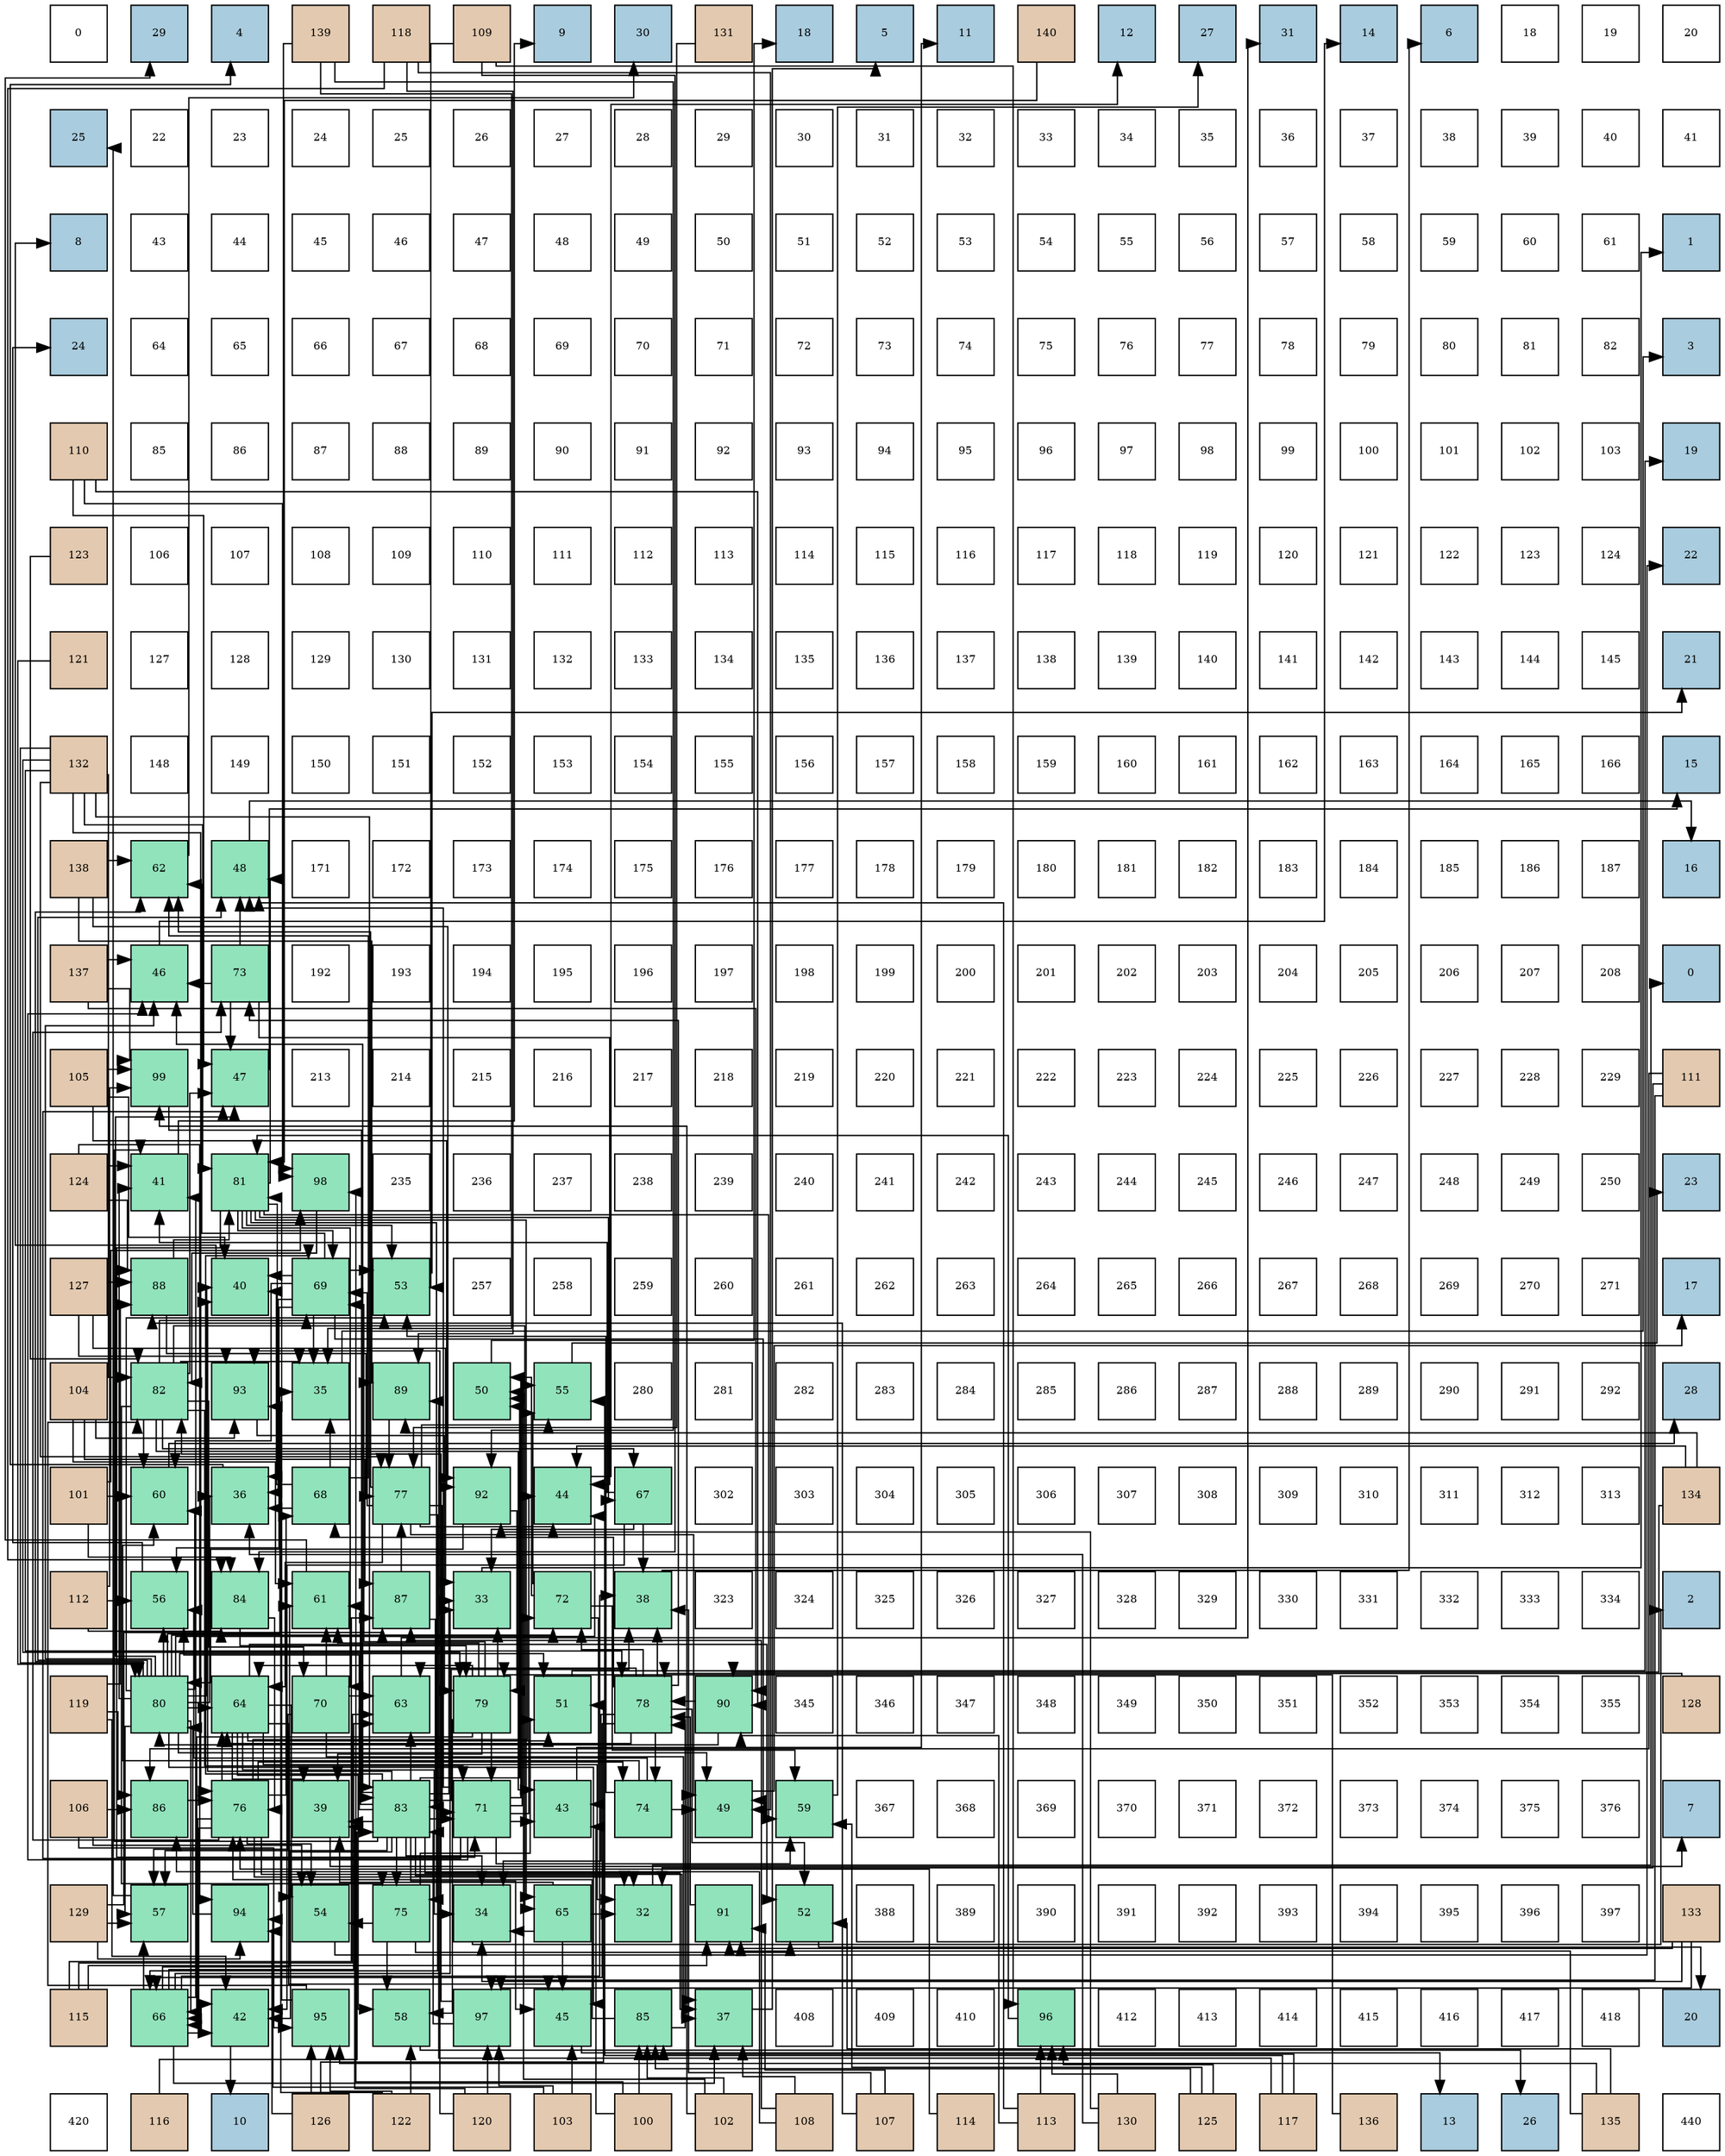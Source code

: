 digraph layout{
 rankdir=TB;
 splines=ortho;
 node [style=filled shape=square fixedsize=true width=0.6];
0[label="0", fontsize=8, fillcolor="#ffffff"];
1[label="29", fontsize=8, fillcolor="#a9ccde"];
2[label="4", fontsize=8, fillcolor="#a9ccde"];
3[label="139", fontsize=8, fillcolor="#e3c9af"];
4[label="118", fontsize=8, fillcolor="#e3c9af"];
5[label="109", fontsize=8, fillcolor="#e3c9af"];
6[label="9", fontsize=8, fillcolor="#a9ccde"];
7[label="30", fontsize=8, fillcolor="#a9ccde"];
8[label="131", fontsize=8, fillcolor="#e3c9af"];
9[label="18", fontsize=8, fillcolor="#a9ccde"];
10[label="5", fontsize=8, fillcolor="#a9ccde"];
11[label="11", fontsize=8, fillcolor="#a9ccde"];
12[label="140", fontsize=8, fillcolor="#e3c9af"];
13[label="12", fontsize=8, fillcolor="#a9ccde"];
14[label="27", fontsize=8, fillcolor="#a9ccde"];
15[label="31", fontsize=8, fillcolor="#a9ccde"];
16[label="14", fontsize=8, fillcolor="#a9ccde"];
17[label="6", fontsize=8, fillcolor="#a9ccde"];
18[label="18", fontsize=8, fillcolor="#ffffff"];
19[label="19", fontsize=8, fillcolor="#ffffff"];
20[label="20", fontsize=8, fillcolor="#ffffff"];
21[label="25", fontsize=8, fillcolor="#a9ccde"];
22[label="22", fontsize=8, fillcolor="#ffffff"];
23[label="23", fontsize=8, fillcolor="#ffffff"];
24[label="24", fontsize=8, fillcolor="#ffffff"];
25[label="25", fontsize=8, fillcolor="#ffffff"];
26[label="26", fontsize=8, fillcolor="#ffffff"];
27[label="27", fontsize=8, fillcolor="#ffffff"];
28[label="28", fontsize=8, fillcolor="#ffffff"];
29[label="29", fontsize=8, fillcolor="#ffffff"];
30[label="30", fontsize=8, fillcolor="#ffffff"];
31[label="31", fontsize=8, fillcolor="#ffffff"];
32[label="32", fontsize=8, fillcolor="#ffffff"];
33[label="33", fontsize=8, fillcolor="#ffffff"];
34[label="34", fontsize=8, fillcolor="#ffffff"];
35[label="35", fontsize=8, fillcolor="#ffffff"];
36[label="36", fontsize=8, fillcolor="#ffffff"];
37[label="37", fontsize=8, fillcolor="#ffffff"];
38[label="38", fontsize=8, fillcolor="#ffffff"];
39[label="39", fontsize=8, fillcolor="#ffffff"];
40[label="40", fontsize=8, fillcolor="#ffffff"];
41[label="41", fontsize=8, fillcolor="#ffffff"];
42[label="8", fontsize=8, fillcolor="#a9ccde"];
43[label="43", fontsize=8, fillcolor="#ffffff"];
44[label="44", fontsize=8, fillcolor="#ffffff"];
45[label="45", fontsize=8, fillcolor="#ffffff"];
46[label="46", fontsize=8, fillcolor="#ffffff"];
47[label="47", fontsize=8, fillcolor="#ffffff"];
48[label="48", fontsize=8, fillcolor="#ffffff"];
49[label="49", fontsize=8, fillcolor="#ffffff"];
50[label="50", fontsize=8, fillcolor="#ffffff"];
51[label="51", fontsize=8, fillcolor="#ffffff"];
52[label="52", fontsize=8, fillcolor="#ffffff"];
53[label="53", fontsize=8, fillcolor="#ffffff"];
54[label="54", fontsize=8, fillcolor="#ffffff"];
55[label="55", fontsize=8, fillcolor="#ffffff"];
56[label="56", fontsize=8, fillcolor="#ffffff"];
57[label="57", fontsize=8, fillcolor="#ffffff"];
58[label="58", fontsize=8, fillcolor="#ffffff"];
59[label="59", fontsize=8, fillcolor="#ffffff"];
60[label="60", fontsize=8, fillcolor="#ffffff"];
61[label="61", fontsize=8, fillcolor="#ffffff"];
62[label="1", fontsize=8, fillcolor="#a9ccde"];
63[label="24", fontsize=8, fillcolor="#a9ccde"];
64[label="64", fontsize=8, fillcolor="#ffffff"];
65[label="65", fontsize=8, fillcolor="#ffffff"];
66[label="66", fontsize=8, fillcolor="#ffffff"];
67[label="67", fontsize=8, fillcolor="#ffffff"];
68[label="68", fontsize=8, fillcolor="#ffffff"];
69[label="69", fontsize=8, fillcolor="#ffffff"];
70[label="70", fontsize=8, fillcolor="#ffffff"];
71[label="71", fontsize=8, fillcolor="#ffffff"];
72[label="72", fontsize=8, fillcolor="#ffffff"];
73[label="73", fontsize=8, fillcolor="#ffffff"];
74[label="74", fontsize=8, fillcolor="#ffffff"];
75[label="75", fontsize=8, fillcolor="#ffffff"];
76[label="76", fontsize=8, fillcolor="#ffffff"];
77[label="77", fontsize=8, fillcolor="#ffffff"];
78[label="78", fontsize=8, fillcolor="#ffffff"];
79[label="79", fontsize=8, fillcolor="#ffffff"];
80[label="80", fontsize=8, fillcolor="#ffffff"];
81[label="81", fontsize=8, fillcolor="#ffffff"];
82[label="82", fontsize=8, fillcolor="#ffffff"];
83[label="3", fontsize=8, fillcolor="#a9ccde"];
84[label="110", fontsize=8, fillcolor="#e3c9af"];
85[label="85", fontsize=8, fillcolor="#ffffff"];
86[label="86", fontsize=8, fillcolor="#ffffff"];
87[label="87", fontsize=8, fillcolor="#ffffff"];
88[label="88", fontsize=8, fillcolor="#ffffff"];
89[label="89", fontsize=8, fillcolor="#ffffff"];
90[label="90", fontsize=8, fillcolor="#ffffff"];
91[label="91", fontsize=8, fillcolor="#ffffff"];
92[label="92", fontsize=8, fillcolor="#ffffff"];
93[label="93", fontsize=8, fillcolor="#ffffff"];
94[label="94", fontsize=8, fillcolor="#ffffff"];
95[label="95", fontsize=8, fillcolor="#ffffff"];
96[label="96", fontsize=8, fillcolor="#ffffff"];
97[label="97", fontsize=8, fillcolor="#ffffff"];
98[label="98", fontsize=8, fillcolor="#ffffff"];
99[label="99", fontsize=8, fillcolor="#ffffff"];
100[label="100", fontsize=8, fillcolor="#ffffff"];
101[label="101", fontsize=8, fillcolor="#ffffff"];
102[label="102", fontsize=8, fillcolor="#ffffff"];
103[label="103", fontsize=8, fillcolor="#ffffff"];
104[label="19", fontsize=8, fillcolor="#a9ccde"];
105[label="123", fontsize=8, fillcolor="#e3c9af"];
106[label="106", fontsize=8, fillcolor="#ffffff"];
107[label="107", fontsize=8, fillcolor="#ffffff"];
108[label="108", fontsize=8, fillcolor="#ffffff"];
109[label="109", fontsize=8, fillcolor="#ffffff"];
110[label="110", fontsize=8, fillcolor="#ffffff"];
111[label="111", fontsize=8, fillcolor="#ffffff"];
112[label="112", fontsize=8, fillcolor="#ffffff"];
113[label="113", fontsize=8, fillcolor="#ffffff"];
114[label="114", fontsize=8, fillcolor="#ffffff"];
115[label="115", fontsize=8, fillcolor="#ffffff"];
116[label="116", fontsize=8, fillcolor="#ffffff"];
117[label="117", fontsize=8, fillcolor="#ffffff"];
118[label="118", fontsize=8, fillcolor="#ffffff"];
119[label="119", fontsize=8, fillcolor="#ffffff"];
120[label="120", fontsize=8, fillcolor="#ffffff"];
121[label="121", fontsize=8, fillcolor="#ffffff"];
122[label="122", fontsize=8, fillcolor="#ffffff"];
123[label="123", fontsize=8, fillcolor="#ffffff"];
124[label="124", fontsize=8, fillcolor="#ffffff"];
125[label="22", fontsize=8, fillcolor="#a9ccde"];
126[label="121", fontsize=8, fillcolor="#e3c9af"];
127[label="127", fontsize=8, fillcolor="#ffffff"];
128[label="128", fontsize=8, fillcolor="#ffffff"];
129[label="129", fontsize=8, fillcolor="#ffffff"];
130[label="130", fontsize=8, fillcolor="#ffffff"];
131[label="131", fontsize=8, fillcolor="#ffffff"];
132[label="132", fontsize=8, fillcolor="#ffffff"];
133[label="133", fontsize=8, fillcolor="#ffffff"];
134[label="134", fontsize=8, fillcolor="#ffffff"];
135[label="135", fontsize=8, fillcolor="#ffffff"];
136[label="136", fontsize=8, fillcolor="#ffffff"];
137[label="137", fontsize=8, fillcolor="#ffffff"];
138[label="138", fontsize=8, fillcolor="#ffffff"];
139[label="139", fontsize=8, fillcolor="#ffffff"];
140[label="140", fontsize=8, fillcolor="#ffffff"];
141[label="141", fontsize=8, fillcolor="#ffffff"];
142[label="142", fontsize=8, fillcolor="#ffffff"];
143[label="143", fontsize=8, fillcolor="#ffffff"];
144[label="144", fontsize=8, fillcolor="#ffffff"];
145[label="145", fontsize=8, fillcolor="#ffffff"];
146[label="21", fontsize=8, fillcolor="#a9ccde"];
147[label="132", fontsize=8, fillcolor="#e3c9af"];
148[label="148", fontsize=8, fillcolor="#ffffff"];
149[label="149", fontsize=8, fillcolor="#ffffff"];
150[label="150", fontsize=8, fillcolor="#ffffff"];
151[label="151", fontsize=8, fillcolor="#ffffff"];
152[label="152", fontsize=8, fillcolor="#ffffff"];
153[label="153", fontsize=8, fillcolor="#ffffff"];
154[label="154", fontsize=8, fillcolor="#ffffff"];
155[label="155", fontsize=8, fillcolor="#ffffff"];
156[label="156", fontsize=8, fillcolor="#ffffff"];
157[label="157", fontsize=8, fillcolor="#ffffff"];
158[label="158", fontsize=8, fillcolor="#ffffff"];
159[label="159", fontsize=8, fillcolor="#ffffff"];
160[label="160", fontsize=8, fillcolor="#ffffff"];
161[label="161", fontsize=8, fillcolor="#ffffff"];
162[label="162", fontsize=8, fillcolor="#ffffff"];
163[label="163", fontsize=8, fillcolor="#ffffff"];
164[label="164", fontsize=8, fillcolor="#ffffff"];
165[label="165", fontsize=8, fillcolor="#ffffff"];
166[label="166", fontsize=8, fillcolor="#ffffff"];
167[label="15", fontsize=8, fillcolor="#a9ccde"];
168[label="138", fontsize=8, fillcolor="#e3c9af"];
169[label="62", fontsize=8, fillcolor="#91e3bb"];
170[label="48", fontsize=8, fillcolor="#91e3bb"];
171[label="171", fontsize=8, fillcolor="#ffffff"];
172[label="172", fontsize=8, fillcolor="#ffffff"];
173[label="173", fontsize=8, fillcolor="#ffffff"];
174[label="174", fontsize=8, fillcolor="#ffffff"];
175[label="175", fontsize=8, fillcolor="#ffffff"];
176[label="176", fontsize=8, fillcolor="#ffffff"];
177[label="177", fontsize=8, fillcolor="#ffffff"];
178[label="178", fontsize=8, fillcolor="#ffffff"];
179[label="179", fontsize=8, fillcolor="#ffffff"];
180[label="180", fontsize=8, fillcolor="#ffffff"];
181[label="181", fontsize=8, fillcolor="#ffffff"];
182[label="182", fontsize=8, fillcolor="#ffffff"];
183[label="183", fontsize=8, fillcolor="#ffffff"];
184[label="184", fontsize=8, fillcolor="#ffffff"];
185[label="185", fontsize=8, fillcolor="#ffffff"];
186[label="186", fontsize=8, fillcolor="#ffffff"];
187[label="187", fontsize=8, fillcolor="#ffffff"];
188[label="16", fontsize=8, fillcolor="#a9ccde"];
189[label="137", fontsize=8, fillcolor="#e3c9af"];
190[label="46", fontsize=8, fillcolor="#91e3bb"];
191[label="73", fontsize=8, fillcolor="#91e3bb"];
192[label="192", fontsize=8, fillcolor="#ffffff"];
193[label="193", fontsize=8, fillcolor="#ffffff"];
194[label="194", fontsize=8, fillcolor="#ffffff"];
195[label="195", fontsize=8, fillcolor="#ffffff"];
196[label="196", fontsize=8, fillcolor="#ffffff"];
197[label="197", fontsize=8, fillcolor="#ffffff"];
198[label="198", fontsize=8, fillcolor="#ffffff"];
199[label="199", fontsize=8, fillcolor="#ffffff"];
200[label="200", fontsize=8, fillcolor="#ffffff"];
201[label="201", fontsize=8, fillcolor="#ffffff"];
202[label="202", fontsize=8, fillcolor="#ffffff"];
203[label="203", fontsize=8, fillcolor="#ffffff"];
204[label="204", fontsize=8, fillcolor="#ffffff"];
205[label="205", fontsize=8, fillcolor="#ffffff"];
206[label="206", fontsize=8, fillcolor="#ffffff"];
207[label="207", fontsize=8, fillcolor="#ffffff"];
208[label="208", fontsize=8, fillcolor="#ffffff"];
209[label="0", fontsize=8, fillcolor="#a9ccde"];
210[label="105", fontsize=8, fillcolor="#e3c9af"];
211[label="99", fontsize=8, fillcolor="#91e3bb"];
212[label="47", fontsize=8, fillcolor="#91e3bb"];
213[label="213", fontsize=8, fillcolor="#ffffff"];
214[label="214", fontsize=8, fillcolor="#ffffff"];
215[label="215", fontsize=8, fillcolor="#ffffff"];
216[label="216", fontsize=8, fillcolor="#ffffff"];
217[label="217", fontsize=8, fillcolor="#ffffff"];
218[label="218", fontsize=8, fillcolor="#ffffff"];
219[label="219", fontsize=8, fillcolor="#ffffff"];
220[label="220", fontsize=8, fillcolor="#ffffff"];
221[label="221", fontsize=8, fillcolor="#ffffff"];
222[label="222", fontsize=8, fillcolor="#ffffff"];
223[label="223", fontsize=8, fillcolor="#ffffff"];
224[label="224", fontsize=8, fillcolor="#ffffff"];
225[label="225", fontsize=8, fillcolor="#ffffff"];
226[label="226", fontsize=8, fillcolor="#ffffff"];
227[label="227", fontsize=8, fillcolor="#ffffff"];
228[label="228", fontsize=8, fillcolor="#ffffff"];
229[label="229", fontsize=8, fillcolor="#ffffff"];
230[label="111", fontsize=8, fillcolor="#e3c9af"];
231[label="124", fontsize=8, fillcolor="#e3c9af"];
232[label="41", fontsize=8, fillcolor="#91e3bb"];
233[label="81", fontsize=8, fillcolor="#91e3bb"];
234[label="98", fontsize=8, fillcolor="#91e3bb"];
235[label="235", fontsize=8, fillcolor="#ffffff"];
236[label="236", fontsize=8, fillcolor="#ffffff"];
237[label="237", fontsize=8, fillcolor="#ffffff"];
238[label="238", fontsize=8, fillcolor="#ffffff"];
239[label="239", fontsize=8, fillcolor="#ffffff"];
240[label="240", fontsize=8, fillcolor="#ffffff"];
241[label="241", fontsize=8, fillcolor="#ffffff"];
242[label="242", fontsize=8, fillcolor="#ffffff"];
243[label="243", fontsize=8, fillcolor="#ffffff"];
244[label="244", fontsize=8, fillcolor="#ffffff"];
245[label="245", fontsize=8, fillcolor="#ffffff"];
246[label="246", fontsize=8, fillcolor="#ffffff"];
247[label="247", fontsize=8, fillcolor="#ffffff"];
248[label="248", fontsize=8, fillcolor="#ffffff"];
249[label="249", fontsize=8, fillcolor="#ffffff"];
250[label="250", fontsize=8, fillcolor="#ffffff"];
251[label="23", fontsize=8, fillcolor="#a9ccde"];
252[label="127", fontsize=8, fillcolor="#e3c9af"];
253[label="88", fontsize=8, fillcolor="#91e3bb"];
254[label="40", fontsize=8, fillcolor="#91e3bb"];
255[label="69", fontsize=8, fillcolor="#91e3bb"];
256[label="53", fontsize=8, fillcolor="#91e3bb"];
257[label="257", fontsize=8, fillcolor="#ffffff"];
258[label="258", fontsize=8, fillcolor="#ffffff"];
259[label="259", fontsize=8, fillcolor="#ffffff"];
260[label="260", fontsize=8, fillcolor="#ffffff"];
261[label="261", fontsize=8, fillcolor="#ffffff"];
262[label="262", fontsize=8, fillcolor="#ffffff"];
263[label="263", fontsize=8, fillcolor="#ffffff"];
264[label="264", fontsize=8, fillcolor="#ffffff"];
265[label="265", fontsize=8, fillcolor="#ffffff"];
266[label="266", fontsize=8, fillcolor="#ffffff"];
267[label="267", fontsize=8, fillcolor="#ffffff"];
268[label="268", fontsize=8, fillcolor="#ffffff"];
269[label="269", fontsize=8, fillcolor="#ffffff"];
270[label="270", fontsize=8, fillcolor="#ffffff"];
271[label="271", fontsize=8, fillcolor="#ffffff"];
272[label="17", fontsize=8, fillcolor="#a9ccde"];
273[label="104", fontsize=8, fillcolor="#e3c9af"];
274[label="82", fontsize=8, fillcolor="#91e3bb"];
275[label="93", fontsize=8, fillcolor="#91e3bb"];
276[label="35", fontsize=8, fillcolor="#91e3bb"];
277[label="89", fontsize=8, fillcolor="#91e3bb"];
278[label="50", fontsize=8, fillcolor="#91e3bb"];
279[label="55", fontsize=8, fillcolor="#91e3bb"];
280[label="280", fontsize=8, fillcolor="#ffffff"];
281[label="281", fontsize=8, fillcolor="#ffffff"];
282[label="282", fontsize=8, fillcolor="#ffffff"];
283[label="283", fontsize=8, fillcolor="#ffffff"];
284[label="284", fontsize=8, fillcolor="#ffffff"];
285[label="285", fontsize=8, fillcolor="#ffffff"];
286[label="286", fontsize=8, fillcolor="#ffffff"];
287[label="287", fontsize=8, fillcolor="#ffffff"];
288[label="288", fontsize=8, fillcolor="#ffffff"];
289[label="289", fontsize=8, fillcolor="#ffffff"];
290[label="290", fontsize=8, fillcolor="#ffffff"];
291[label="291", fontsize=8, fillcolor="#ffffff"];
292[label="292", fontsize=8, fillcolor="#ffffff"];
293[label="28", fontsize=8, fillcolor="#a9ccde"];
294[label="101", fontsize=8, fillcolor="#e3c9af"];
295[label="60", fontsize=8, fillcolor="#91e3bb"];
296[label="36", fontsize=8, fillcolor="#91e3bb"];
297[label="68", fontsize=8, fillcolor="#91e3bb"];
298[label="77", fontsize=8, fillcolor="#91e3bb"];
299[label="92", fontsize=8, fillcolor="#91e3bb"];
300[label="44", fontsize=8, fillcolor="#91e3bb"];
301[label="67", fontsize=8, fillcolor="#91e3bb"];
302[label="302", fontsize=8, fillcolor="#ffffff"];
303[label="303", fontsize=8, fillcolor="#ffffff"];
304[label="304", fontsize=8, fillcolor="#ffffff"];
305[label="305", fontsize=8, fillcolor="#ffffff"];
306[label="306", fontsize=8, fillcolor="#ffffff"];
307[label="307", fontsize=8, fillcolor="#ffffff"];
308[label="308", fontsize=8, fillcolor="#ffffff"];
309[label="309", fontsize=8, fillcolor="#ffffff"];
310[label="310", fontsize=8, fillcolor="#ffffff"];
311[label="311", fontsize=8, fillcolor="#ffffff"];
312[label="312", fontsize=8, fillcolor="#ffffff"];
313[label="313", fontsize=8, fillcolor="#ffffff"];
314[label="134", fontsize=8, fillcolor="#e3c9af"];
315[label="112", fontsize=8, fillcolor="#e3c9af"];
316[label="56", fontsize=8, fillcolor="#91e3bb"];
317[label="84", fontsize=8, fillcolor="#91e3bb"];
318[label="61", fontsize=8, fillcolor="#91e3bb"];
319[label="87", fontsize=8, fillcolor="#91e3bb"];
320[label="33", fontsize=8, fillcolor="#91e3bb"];
321[label="72", fontsize=8, fillcolor="#91e3bb"];
322[label="38", fontsize=8, fillcolor="#91e3bb"];
323[label="323", fontsize=8, fillcolor="#ffffff"];
324[label="324", fontsize=8, fillcolor="#ffffff"];
325[label="325", fontsize=8, fillcolor="#ffffff"];
326[label="326", fontsize=8, fillcolor="#ffffff"];
327[label="327", fontsize=8, fillcolor="#ffffff"];
328[label="328", fontsize=8, fillcolor="#ffffff"];
329[label="329", fontsize=8, fillcolor="#ffffff"];
330[label="330", fontsize=8, fillcolor="#ffffff"];
331[label="331", fontsize=8, fillcolor="#ffffff"];
332[label="332", fontsize=8, fillcolor="#ffffff"];
333[label="333", fontsize=8, fillcolor="#ffffff"];
334[label="334", fontsize=8, fillcolor="#ffffff"];
335[label="2", fontsize=8, fillcolor="#a9ccde"];
336[label="119", fontsize=8, fillcolor="#e3c9af"];
337[label="80", fontsize=8, fillcolor="#91e3bb"];
338[label="64", fontsize=8, fillcolor="#91e3bb"];
339[label="70", fontsize=8, fillcolor="#91e3bb"];
340[label="63", fontsize=8, fillcolor="#91e3bb"];
341[label="79", fontsize=8, fillcolor="#91e3bb"];
342[label="51", fontsize=8, fillcolor="#91e3bb"];
343[label="78", fontsize=8, fillcolor="#91e3bb"];
344[label="90", fontsize=8, fillcolor="#91e3bb"];
345[label="345", fontsize=8, fillcolor="#ffffff"];
346[label="346", fontsize=8, fillcolor="#ffffff"];
347[label="347", fontsize=8, fillcolor="#ffffff"];
348[label="348", fontsize=8, fillcolor="#ffffff"];
349[label="349", fontsize=8, fillcolor="#ffffff"];
350[label="350", fontsize=8, fillcolor="#ffffff"];
351[label="351", fontsize=8, fillcolor="#ffffff"];
352[label="352", fontsize=8, fillcolor="#ffffff"];
353[label="353", fontsize=8, fillcolor="#ffffff"];
354[label="354", fontsize=8, fillcolor="#ffffff"];
355[label="355", fontsize=8, fillcolor="#ffffff"];
356[label="128", fontsize=8, fillcolor="#e3c9af"];
357[label="106", fontsize=8, fillcolor="#e3c9af"];
358[label="86", fontsize=8, fillcolor="#91e3bb"];
359[label="76", fontsize=8, fillcolor="#91e3bb"];
360[label="39", fontsize=8, fillcolor="#91e3bb"];
361[label="83", fontsize=8, fillcolor="#91e3bb"];
362[label="71", fontsize=8, fillcolor="#91e3bb"];
363[label="43", fontsize=8, fillcolor="#91e3bb"];
364[label="74", fontsize=8, fillcolor="#91e3bb"];
365[label="49", fontsize=8, fillcolor="#91e3bb"];
366[label="59", fontsize=8, fillcolor="#91e3bb"];
367[label="367", fontsize=8, fillcolor="#ffffff"];
368[label="368", fontsize=8, fillcolor="#ffffff"];
369[label="369", fontsize=8, fillcolor="#ffffff"];
370[label="370", fontsize=8, fillcolor="#ffffff"];
371[label="371", fontsize=8, fillcolor="#ffffff"];
372[label="372", fontsize=8, fillcolor="#ffffff"];
373[label="373", fontsize=8, fillcolor="#ffffff"];
374[label="374", fontsize=8, fillcolor="#ffffff"];
375[label="375", fontsize=8, fillcolor="#ffffff"];
376[label="376", fontsize=8, fillcolor="#ffffff"];
377[label="7", fontsize=8, fillcolor="#a9ccde"];
378[label="129", fontsize=8, fillcolor="#e3c9af"];
379[label="57", fontsize=8, fillcolor="#91e3bb"];
380[label="94", fontsize=8, fillcolor="#91e3bb"];
381[label="54", fontsize=8, fillcolor="#91e3bb"];
382[label="75", fontsize=8, fillcolor="#91e3bb"];
383[label="34", fontsize=8, fillcolor="#91e3bb"];
384[label="65", fontsize=8, fillcolor="#91e3bb"];
385[label="32", fontsize=8, fillcolor="#91e3bb"];
386[label="91", fontsize=8, fillcolor="#91e3bb"];
387[label="52", fontsize=8, fillcolor="#91e3bb"];
388[label="388", fontsize=8, fillcolor="#ffffff"];
389[label="389", fontsize=8, fillcolor="#ffffff"];
390[label="390", fontsize=8, fillcolor="#ffffff"];
391[label="391", fontsize=8, fillcolor="#ffffff"];
392[label="392", fontsize=8, fillcolor="#ffffff"];
393[label="393", fontsize=8, fillcolor="#ffffff"];
394[label="394", fontsize=8, fillcolor="#ffffff"];
395[label="395", fontsize=8, fillcolor="#ffffff"];
396[label="396", fontsize=8, fillcolor="#ffffff"];
397[label="397", fontsize=8, fillcolor="#ffffff"];
398[label="133", fontsize=8, fillcolor="#e3c9af"];
399[label="115", fontsize=8, fillcolor="#e3c9af"];
400[label="66", fontsize=8, fillcolor="#91e3bb"];
401[label="42", fontsize=8, fillcolor="#91e3bb"];
402[label="95", fontsize=8, fillcolor="#91e3bb"];
403[label="58", fontsize=8, fillcolor="#91e3bb"];
404[label="97", fontsize=8, fillcolor="#91e3bb"];
405[label="45", fontsize=8, fillcolor="#91e3bb"];
406[label="85", fontsize=8, fillcolor="#91e3bb"];
407[label="37", fontsize=8, fillcolor="#91e3bb"];
408[label="408", fontsize=8, fillcolor="#ffffff"];
409[label="409", fontsize=8, fillcolor="#ffffff"];
410[label="410", fontsize=8, fillcolor="#ffffff"];
411[label="96", fontsize=8, fillcolor="#91e3bb"];
412[label="412", fontsize=8, fillcolor="#ffffff"];
413[label="413", fontsize=8, fillcolor="#ffffff"];
414[label="414", fontsize=8, fillcolor="#ffffff"];
415[label="415", fontsize=8, fillcolor="#ffffff"];
416[label="416", fontsize=8, fillcolor="#ffffff"];
417[label="417", fontsize=8, fillcolor="#ffffff"];
418[label="418", fontsize=8, fillcolor="#ffffff"];
419[label="20", fontsize=8, fillcolor="#a9ccde"];
420[label="420", fontsize=8, fillcolor="#ffffff"];
421[label="116", fontsize=8, fillcolor="#e3c9af"];
422[label="10", fontsize=8, fillcolor="#a9ccde"];
423[label="126", fontsize=8, fillcolor="#e3c9af"];
424[label="122", fontsize=8, fillcolor="#e3c9af"];
425[label="120", fontsize=8, fillcolor="#e3c9af"];
426[label="103", fontsize=8, fillcolor="#e3c9af"];
427[label="100", fontsize=8, fillcolor="#e3c9af"];
428[label="102", fontsize=8, fillcolor="#e3c9af"];
429[label="108", fontsize=8, fillcolor="#e3c9af"];
430[label="107", fontsize=8, fillcolor="#e3c9af"];
431[label="114", fontsize=8, fillcolor="#e3c9af"];
432[label="113", fontsize=8, fillcolor="#e3c9af"];
433[label="130", fontsize=8, fillcolor="#e3c9af"];
434[label="125", fontsize=8, fillcolor="#e3c9af"];
435[label="117", fontsize=8, fillcolor="#e3c9af"];
436[label="136", fontsize=8, fillcolor="#e3c9af"];
437[label="13", fontsize=8, fillcolor="#a9ccde"];
438[label="26", fontsize=8, fillcolor="#a9ccde"];
439[label="135", fontsize=8, fillcolor="#e3c9af"];
440[label="440", fontsize=8, fillcolor="#ffffff"];
edge [constraint=false, style=vis];385 -> 209;
320 -> 62;
383 -> 335;
276 -> 83;
296 -> 2;
407 -> 10;
322 -> 17;
360 -> 377;
254 -> 42;
232 -> 6;
401 -> 422;
363 -> 11;
300 -> 13;
405 -> 437;
190 -> 16;
212 -> 167;
170 -> 188;
365 -> 272;
278 -> 9;
342 -> 104;
387 -> 419;
256 -> 146;
381 -> 125;
279 -> 251;
316 -> 63;
379 -> 21;
403 -> 438;
366 -> 14;
295 -> 293;
318 -> 1;
169 -> 7;
340 -> 15;
338 -> 385;
338 -> 383;
338 -> 360;
338 -> 405;
338 -> 342;
338 -> 387;
338 -> 381;
338 -> 403;
384 -> 385;
384 -> 383;
384 -> 360;
384 -> 405;
400 -> 320;
400 -> 407;
400 -> 322;
400 -> 232;
400 -> 401;
400 -> 379;
400 -> 318;
400 -> 340;
301 -> 320;
301 -> 322;
301 -> 232;
301 -> 401;
297 -> 276;
297 -> 296;
297 -> 254;
297 -> 169;
255 -> 276;
255 -> 296;
255 -> 254;
255 -> 365;
255 -> 256;
255 -> 316;
255 -> 295;
255 -> 169;
339 -> 407;
339 -> 379;
339 -> 318;
339 -> 340;
362 -> 363;
362 -> 300;
362 -> 190;
362 -> 212;
362 -> 170;
362 -> 278;
362 -> 279;
362 -> 366;
321 -> 363;
321 -> 278;
321 -> 279;
321 -> 366;
191 -> 300;
191 -> 190;
191 -> 212;
191 -> 170;
364 -> 365;
364 -> 256;
364 -> 316;
364 -> 295;
382 -> 342;
382 -> 387;
382 -> 381;
382 -> 403;
359 -> 385;
359 -> 407;
359 -> 401;
359 -> 381;
359 -> 338;
359 -> 400;
359 -> 297;
359 -> 321;
359 -> 191;
359 -> 364;
298 -> 300;
298 -> 365;
298 -> 279;
298 -> 169;
298 -> 338;
298 -> 400;
298 -> 255;
298 -> 362;
343 -> 383;
343 -> 322;
343 -> 387;
343 -> 340;
343 -> 338;
343 -> 400;
343 -> 297;
343 -> 321;
343 -> 191;
343 -> 364;
341 -> 320;
341 -> 360;
341 -> 403;
341 -> 318;
341 -> 338;
341 -> 400;
341 -> 255;
341 -> 362;
337 -> 276;
337 -> 296;
337 -> 254;
337 -> 232;
337 -> 300;
337 -> 405;
337 -> 190;
337 -> 212;
337 -> 170;
337 -> 365;
337 -> 342;
337 -> 256;
337 -> 316;
337 -> 379;
337 -> 295;
337 -> 169;
337 -> 338;
337 -> 400;
337 -> 321;
233 -> 296;
233 -> 170;
233 -> 256;
233 -> 366;
233 -> 384;
233 -> 301;
233 -> 255;
233 -> 339;
233 -> 362;
233 -> 382;
274 -> 276;
274 -> 363;
274 -> 212;
274 -> 295;
274 -> 384;
274 -> 301;
274 -> 255;
274 -> 339;
274 -> 362;
274 -> 382;
361 -> 385;
361 -> 320;
361 -> 383;
361 -> 407;
361 -> 322;
361 -> 360;
361 -> 254;
361 -> 232;
361 -> 401;
361 -> 405;
361 -> 190;
361 -> 278;
361 -> 316;
361 -> 379;
361 -> 318;
361 -> 340;
361 -> 255;
361 -> 362;
361 -> 382;
317 -> 359;
317 -> 341;
406 -> 359;
406 -> 343;
358 -> 359;
319 -> 298;
319 -> 361;
253 -> 298;
253 -> 233;
277 -> 298;
344 -> 343;
344 -> 337;
386 -> 343;
299 -> 341;
299 -> 337;
275 -> 341;
380 -> 337;
402 -> 233;
402 -> 274;
411 -> 233;
404 -> 274;
404 -> 361;
234 -> 274;
211 -> 361;
427 -> 363;
427 -> 406;
427 -> 234;
294 -> 295;
294 -> 317;
294 -> 234;
428 -> 278;
428 -> 406;
428 -> 211;
426 -> 405;
426 -> 380;
426 -> 404;
273 -> 318;
273 -> 319;
273 -> 275;
210 -> 254;
210 -> 299;
210 -> 211;
357 -> 381;
357 -> 358;
357 -> 402;
430 -> 322;
430 -> 253;
430 -> 386;
429 -> 407;
429 -> 358;
429 -> 319;
5 -> 256;
5 -> 317;
5 -> 411;
84 -> 212;
84 -> 344;
84 -> 234;
230 -> 385;
230 -> 358;
230 -> 404;
315 -> 316;
315 -> 317;
315 -> 211;
432 -> 170;
432 -> 344;
432 -> 411;
431 -> 359;
399 -> 340;
399 -> 319;
399 -> 386;
421 -> 361;
435 -> 279;
435 -> 406;
435 -> 277;
4 -> 365;
4 -> 317;
4 -> 277;
336 -> 401;
336 -> 358;
336 -> 253;
425 -> 360;
425 -> 275;
425 -> 404;
126 -> 337;
424 -> 403;
424 -> 275;
424 -> 402;
105 -> 274;
231 -> 232;
231 -> 253;
231 -> 380;
434 -> 366;
434 -> 406;
434 -> 411;
423 -> 342;
423 -> 380;
423 -> 402;
252 -> 320;
252 -> 253;
252 -> 275;
356 -> 343;
378 -> 379;
378 -> 319;
378 -> 380;
433 -> 296;
433 -> 299;
433 -> 411;
8 -> 298;
147 -> 359;
147 -> 298;
147 -> 343;
147 -> 341;
147 -> 337;
147 -> 233;
147 -> 274;
147 -> 361;
398 -> 383;
398 -> 386;
398 -> 404;
314 -> 300;
314 -> 277;
314 -> 344;
439 -> 387;
439 -> 386;
439 -> 402;
436 -> 341;
189 -> 190;
189 -> 344;
189 -> 211;
168 -> 169;
168 -> 277;
168 -> 299;
3 -> 276;
3 -> 299;
3 -> 234;
12 -> 233;
edge [constraint=true, style=invis];
0 -> 21 -> 42 -> 63 -> 84 -> 105 -> 126 -> 147 -> 168 -> 189 -> 210 -> 231 -> 252 -> 273 -> 294 -> 315 -> 336 -> 357 -> 378 -> 399 -> 420;
1 -> 22 -> 43 -> 64 -> 85 -> 106 -> 127 -> 148 -> 169 -> 190 -> 211 -> 232 -> 253 -> 274 -> 295 -> 316 -> 337 -> 358 -> 379 -> 400 -> 421;
2 -> 23 -> 44 -> 65 -> 86 -> 107 -> 128 -> 149 -> 170 -> 191 -> 212 -> 233 -> 254 -> 275 -> 296 -> 317 -> 338 -> 359 -> 380 -> 401 -> 422;
3 -> 24 -> 45 -> 66 -> 87 -> 108 -> 129 -> 150 -> 171 -> 192 -> 213 -> 234 -> 255 -> 276 -> 297 -> 318 -> 339 -> 360 -> 381 -> 402 -> 423;
4 -> 25 -> 46 -> 67 -> 88 -> 109 -> 130 -> 151 -> 172 -> 193 -> 214 -> 235 -> 256 -> 277 -> 298 -> 319 -> 340 -> 361 -> 382 -> 403 -> 424;
5 -> 26 -> 47 -> 68 -> 89 -> 110 -> 131 -> 152 -> 173 -> 194 -> 215 -> 236 -> 257 -> 278 -> 299 -> 320 -> 341 -> 362 -> 383 -> 404 -> 425;
6 -> 27 -> 48 -> 69 -> 90 -> 111 -> 132 -> 153 -> 174 -> 195 -> 216 -> 237 -> 258 -> 279 -> 300 -> 321 -> 342 -> 363 -> 384 -> 405 -> 426;
7 -> 28 -> 49 -> 70 -> 91 -> 112 -> 133 -> 154 -> 175 -> 196 -> 217 -> 238 -> 259 -> 280 -> 301 -> 322 -> 343 -> 364 -> 385 -> 406 -> 427;
8 -> 29 -> 50 -> 71 -> 92 -> 113 -> 134 -> 155 -> 176 -> 197 -> 218 -> 239 -> 260 -> 281 -> 302 -> 323 -> 344 -> 365 -> 386 -> 407 -> 428;
9 -> 30 -> 51 -> 72 -> 93 -> 114 -> 135 -> 156 -> 177 -> 198 -> 219 -> 240 -> 261 -> 282 -> 303 -> 324 -> 345 -> 366 -> 387 -> 408 -> 429;
10 -> 31 -> 52 -> 73 -> 94 -> 115 -> 136 -> 157 -> 178 -> 199 -> 220 -> 241 -> 262 -> 283 -> 304 -> 325 -> 346 -> 367 -> 388 -> 409 -> 430;
11 -> 32 -> 53 -> 74 -> 95 -> 116 -> 137 -> 158 -> 179 -> 200 -> 221 -> 242 -> 263 -> 284 -> 305 -> 326 -> 347 -> 368 -> 389 -> 410 -> 431;
12 -> 33 -> 54 -> 75 -> 96 -> 117 -> 138 -> 159 -> 180 -> 201 -> 222 -> 243 -> 264 -> 285 -> 306 -> 327 -> 348 -> 369 -> 390 -> 411 -> 432;
13 -> 34 -> 55 -> 76 -> 97 -> 118 -> 139 -> 160 -> 181 -> 202 -> 223 -> 244 -> 265 -> 286 -> 307 -> 328 -> 349 -> 370 -> 391 -> 412 -> 433;
14 -> 35 -> 56 -> 77 -> 98 -> 119 -> 140 -> 161 -> 182 -> 203 -> 224 -> 245 -> 266 -> 287 -> 308 -> 329 -> 350 -> 371 -> 392 -> 413 -> 434;
15 -> 36 -> 57 -> 78 -> 99 -> 120 -> 141 -> 162 -> 183 -> 204 -> 225 -> 246 -> 267 -> 288 -> 309 -> 330 -> 351 -> 372 -> 393 -> 414 -> 435;
16 -> 37 -> 58 -> 79 -> 100 -> 121 -> 142 -> 163 -> 184 -> 205 -> 226 -> 247 -> 268 -> 289 -> 310 -> 331 -> 352 -> 373 -> 394 -> 415 -> 436;
17 -> 38 -> 59 -> 80 -> 101 -> 122 -> 143 -> 164 -> 185 -> 206 -> 227 -> 248 -> 269 -> 290 -> 311 -> 332 -> 353 -> 374 -> 395 -> 416 -> 437;
18 -> 39 -> 60 -> 81 -> 102 -> 123 -> 144 -> 165 -> 186 -> 207 -> 228 -> 249 -> 270 -> 291 -> 312 -> 333 -> 354 -> 375 -> 396 -> 417 -> 438;
19 -> 40 -> 61 -> 82 -> 103 -> 124 -> 145 -> 166 -> 187 -> 208 -> 229 -> 250 -> 271 -> 292 -> 313 -> 334 -> 355 -> 376 -> 397 -> 418 -> 439;
20 -> 41 -> 62 -> 83 -> 104 -> 125 -> 146 -> 167 -> 188 -> 209 -> 230 -> 251 -> 272 -> 293 -> 314 -> 335 -> 356 -> 377 -> 398 -> 419 -> 440;
rank = same {0 -> 1 -> 2 -> 3 -> 4 -> 5 -> 6 -> 7 -> 8 -> 9 -> 10 -> 11 -> 12 -> 13 -> 14 -> 15 -> 16 -> 17 -> 18 -> 19 -> 20};
rank = same {21 -> 22 -> 23 -> 24 -> 25 -> 26 -> 27 -> 28 -> 29 -> 30 -> 31 -> 32 -> 33 -> 34 -> 35 -> 36 -> 37 -> 38 -> 39 -> 40 -> 41};
rank = same {42 -> 43 -> 44 -> 45 -> 46 -> 47 -> 48 -> 49 -> 50 -> 51 -> 52 -> 53 -> 54 -> 55 -> 56 -> 57 -> 58 -> 59 -> 60 -> 61 -> 62};
rank = same {63 -> 64 -> 65 -> 66 -> 67 -> 68 -> 69 -> 70 -> 71 -> 72 -> 73 -> 74 -> 75 -> 76 -> 77 -> 78 -> 79 -> 80 -> 81 -> 82 -> 83};
rank = same {84 -> 85 -> 86 -> 87 -> 88 -> 89 -> 90 -> 91 -> 92 -> 93 -> 94 -> 95 -> 96 -> 97 -> 98 -> 99 -> 100 -> 101 -> 102 -> 103 -> 104};
rank = same {105 -> 106 -> 107 -> 108 -> 109 -> 110 -> 111 -> 112 -> 113 -> 114 -> 115 -> 116 -> 117 -> 118 -> 119 -> 120 -> 121 -> 122 -> 123 -> 124 -> 125};
rank = same {126 -> 127 -> 128 -> 129 -> 130 -> 131 -> 132 -> 133 -> 134 -> 135 -> 136 -> 137 -> 138 -> 139 -> 140 -> 141 -> 142 -> 143 -> 144 -> 145 -> 146};
rank = same {147 -> 148 -> 149 -> 150 -> 151 -> 152 -> 153 -> 154 -> 155 -> 156 -> 157 -> 158 -> 159 -> 160 -> 161 -> 162 -> 163 -> 164 -> 165 -> 166 -> 167};
rank = same {168 -> 169 -> 170 -> 171 -> 172 -> 173 -> 174 -> 175 -> 176 -> 177 -> 178 -> 179 -> 180 -> 181 -> 182 -> 183 -> 184 -> 185 -> 186 -> 187 -> 188};
rank = same {189 -> 190 -> 191 -> 192 -> 193 -> 194 -> 195 -> 196 -> 197 -> 198 -> 199 -> 200 -> 201 -> 202 -> 203 -> 204 -> 205 -> 206 -> 207 -> 208 -> 209};
rank = same {210 -> 211 -> 212 -> 213 -> 214 -> 215 -> 216 -> 217 -> 218 -> 219 -> 220 -> 221 -> 222 -> 223 -> 224 -> 225 -> 226 -> 227 -> 228 -> 229 -> 230};
rank = same {231 -> 232 -> 233 -> 234 -> 235 -> 236 -> 237 -> 238 -> 239 -> 240 -> 241 -> 242 -> 243 -> 244 -> 245 -> 246 -> 247 -> 248 -> 249 -> 250 -> 251};
rank = same {252 -> 253 -> 254 -> 255 -> 256 -> 257 -> 258 -> 259 -> 260 -> 261 -> 262 -> 263 -> 264 -> 265 -> 266 -> 267 -> 268 -> 269 -> 270 -> 271 -> 272};
rank = same {273 -> 274 -> 275 -> 276 -> 277 -> 278 -> 279 -> 280 -> 281 -> 282 -> 283 -> 284 -> 285 -> 286 -> 287 -> 288 -> 289 -> 290 -> 291 -> 292 -> 293};
rank = same {294 -> 295 -> 296 -> 297 -> 298 -> 299 -> 300 -> 301 -> 302 -> 303 -> 304 -> 305 -> 306 -> 307 -> 308 -> 309 -> 310 -> 311 -> 312 -> 313 -> 314};
rank = same {315 -> 316 -> 317 -> 318 -> 319 -> 320 -> 321 -> 322 -> 323 -> 324 -> 325 -> 326 -> 327 -> 328 -> 329 -> 330 -> 331 -> 332 -> 333 -> 334 -> 335};
rank = same {336 -> 337 -> 338 -> 339 -> 340 -> 341 -> 342 -> 343 -> 344 -> 345 -> 346 -> 347 -> 348 -> 349 -> 350 -> 351 -> 352 -> 353 -> 354 -> 355 -> 356};
rank = same {357 -> 358 -> 359 -> 360 -> 361 -> 362 -> 363 -> 364 -> 365 -> 366 -> 367 -> 368 -> 369 -> 370 -> 371 -> 372 -> 373 -> 374 -> 375 -> 376 -> 377};
rank = same {378 -> 379 -> 380 -> 381 -> 382 -> 383 -> 384 -> 385 -> 386 -> 387 -> 388 -> 389 -> 390 -> 391 -> 392 -> 393 -> 394 -> 395 -> 396 -> 397 -> 398};
rank = same {399 -> 400 -> 401 -> 402 -> 403 -> 404 -> 405 -> 406 -> 407 -> 408 -> 409 -> 410 -> 411 -> 412 -> 413 -> 414 -> 415 -> 416 -> 417 -> 418 -> 419};
rank = same {420 -> 421 -> 422 -> 423 -> 424 -> 425 -> 426 -> 427 -> 428 -> 429 -> 430 -> 431 -> 432 -> 433 -> 434 -> 435 -> 436 -> 437 -> 438 -> 439 -> 440};
}